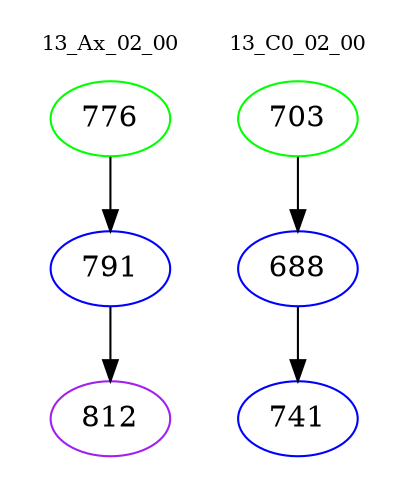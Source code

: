 digraph{
subgraph cluster_0 {
color = white
label = "13_Ax_02_00";
fontsize=10;
T0_776 [label="776", color="green"]
T0_776 -> T0_791 [color="black"]
T0_791 [label="791", color="blue"]
T0_791 -> T0_812 [color="black"]
T0_812 [label="812", color="purple"]
}
subgraph cluster_1 {
color = white
label = "13_C0_02_00";
fontsize=10;
T1_703 [label="703", color="green"]
T1_703 -> T1_688 [color="black"]
T1_688 [label="688", color="blue"]
T1_688 -> T1_741 [color="black"]
T1_741 [label="741", color="blue"]
}
}
